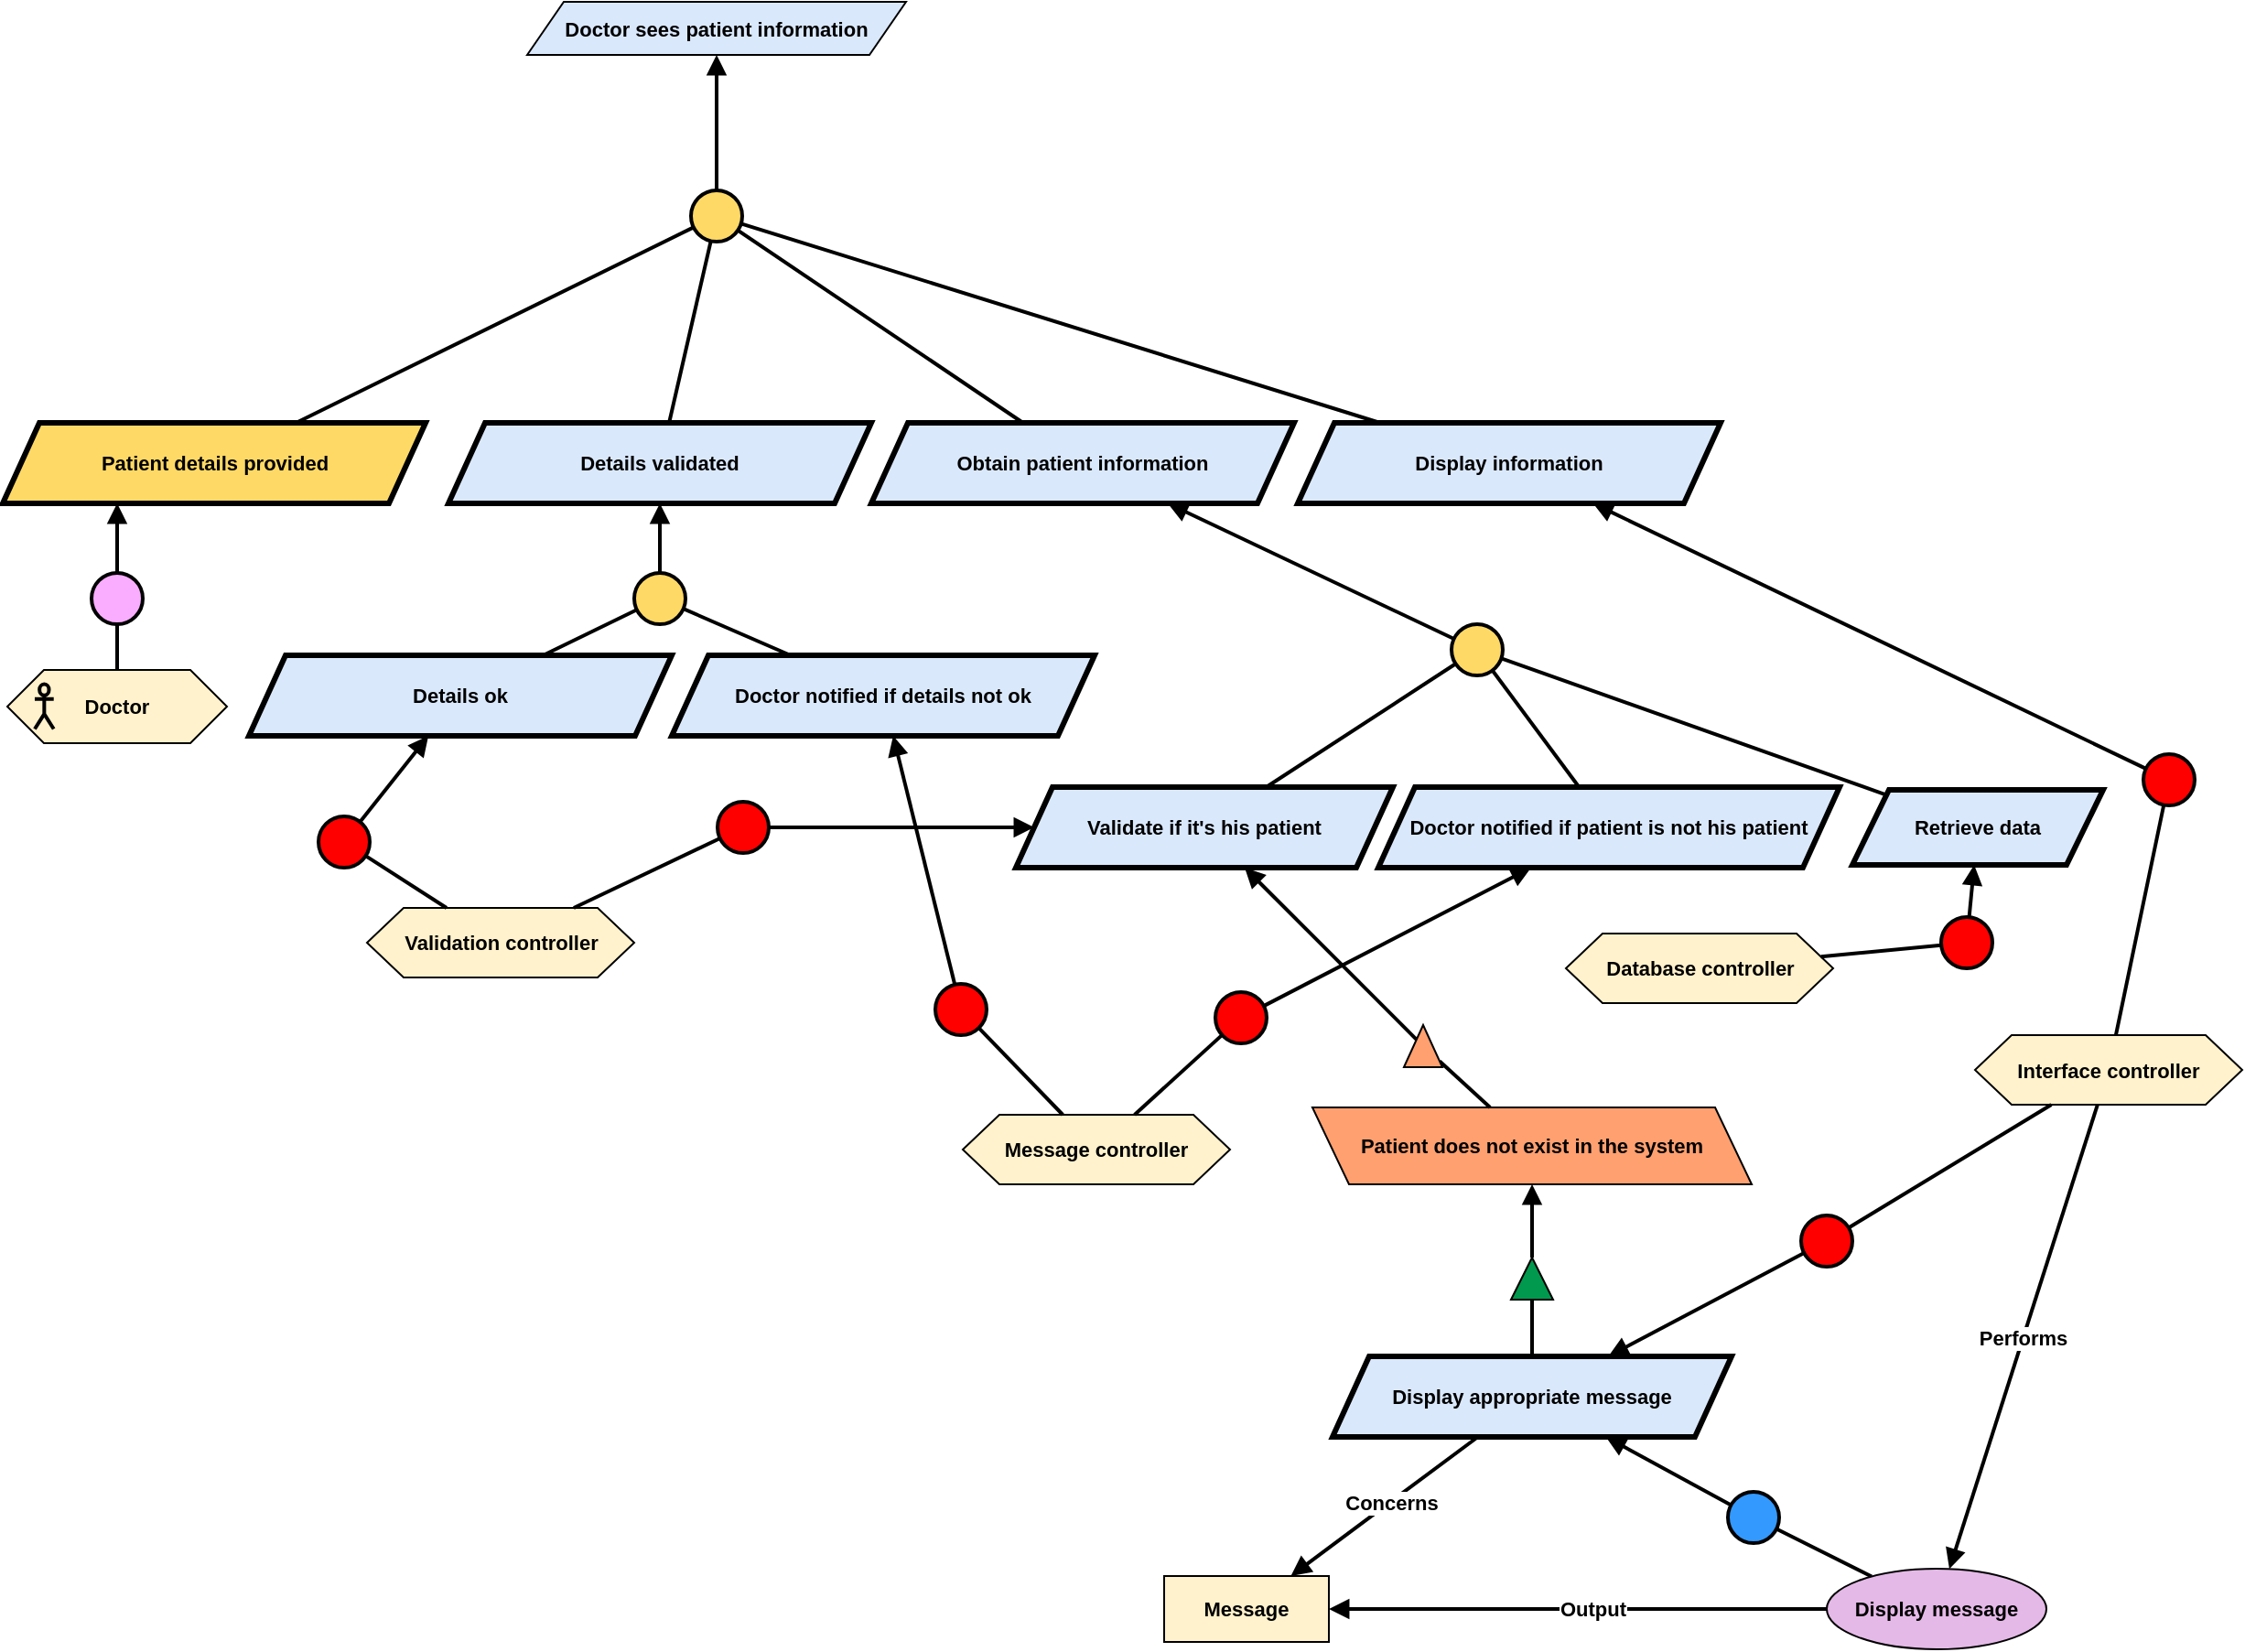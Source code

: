 <mxfile version="24.2.7" type="github">
  <diagram name="Page-1" id="sQ77rlIV0oNkLylMCGIl">
    <mxGraphModel dx="4599" dy="623" grid="0" gridSize="10" guides="1" tooltips="1" connect="1" arrows="1" fold="1" page="0" pageScale="1" pageWidth="827" pageHeight="1169" math="0" shadow="0">
      <root>
        <mxCell id="0" />
        <mxCell id="1" parent="0" />
        <mxCell id="BdWWr_sJzwSr1wSNOOl_-1" value="&lt;b&gt;Doctor sees patient information&lt;/b&gt;" style="shape=parallelogram;perimeter=parallelogramPerimeter;whiteSpace=wrap;html=1;fixedSize=1;fillColor=#dae8fc;strokeColor=#000000;fontFamily=Helvetica;fontSize=11;fontColor=default;labelBackgroundColor=none;" parent="1" vertex="1">
          <mxGeometry x="-2200" y="554" width="207" height="29" as="geometry" />
        </mxCell>
        <mxCell id="hpAG6TOJIAuAHVNSx_Au-1" value="" style="ellipse;whiteSpace=wrap;html=1;aspect=fixed;fillColor=#FFD966;strokeWidth=2;" parent="1" vertex="1">
          <mxGeometry x="-2110.5" y="657" width="28" height="28" as="geometry" />
        </mxCell>
        <mxCell id="hpAG6TOJIAuAHVNSx_Au-2" value="" style="endArrow=block;html=1;rounded=0;endFill=1;strokeWidth=2;" parent="1" source="hpAG6TOJIAuAHVNSx_Au-1" target="BdWWr_sJzwSr1wSNOOl_-1" edge="1">
          <mxGeometry width="50" height="50" relative="1" as="geometry">
            <mxPoint x="-2020.815" y="743.972" as="sourcePoint" />
            <mxPoint x="-2208.998" y="631" as="targetPoint" />
          </mxGeometry>
        </mxCell>
        <mxCell id="hpAG6TOJIAuAHVNSx_Au-3" value="" style="endArrow=none;html=1;rounded=0;strokeWidth=2;" parent="1" source="hpAG6TOJIAuAHVNSx_Au-4" target="hpAG6TOJIAuAHVNSx_Au-1" edge="1">
          <mxGeometry width="50" height="50" relative="1" as="geometry">
            <mxPoint x="-2096" y="753" as="sourcePoint" />
            <mxPoint x="-1996.81" y="742" as="targetPoint" />
          </mxGeometry>
        </mxCell>
        <mxCell id="hpAG6TOJIAuAHVNSx_Au-4" value="&lt;b&gt;Patient details provided&lt;/b&gt;" style="shape=parallelogram;perimeter=parallelogramPerimeter;whiteSpace=wrap;html=1;fixedSize=1;fillColor=#FFD966;strokeColor=#000000;strokeWidth=3;fontFamily=Helvetica;fontSize=11;fontColor=default;labelBackgroundColor=none;" parent="1" vertex="1">
          <mxGeometry x="-2486.5" y="784" width="231" height="44" as="geometry" />
        </mxCell>
        <mxCell id="hpAG6TOJIAuAHVNSx_Au-17" value="&lt;b&gt;Details validated&lt;/b&gt;" style="shape=parallelogram;perimeter=parallelogramPerimeter;whiteSpace=wrap;html=1;fixedSize=1;fillColor=#dae8fc;strokeColor=#000000;strokeWidth=3;fontFamily=Helvetica;fontSize=11;fontColor=default;labelBackgroundColor=none;" parent="1" vertex="1">
          <mxGeometry x="-2243" y="784" width="231" height="44" as="geometry" />
        </mxCell>
        <mxCell id="hpAG6TOJIAuAHVNSx_Au-18" value="" style="ellipse;whiteSpace=wrap;html=1;aspect=fixed;fillColor=#FAADFF;strokeWidth=2;fontFamily=Helvetica;fontSize=11;fontColor=default;labelBackgroundColor=default;" parent="1" vertex="1">
          <mxGeometry x="-2438" y="866" width="28" height="28" as="geometry" />
        </mxCell>
        <mxCell id="hpAG6TOJIAuAHVNSx_Au-19" value="" style="endArrow=block;html=1;rounded=0;endFill=1;strokeWidth=2;strokeColor=default;align=center;verticalAlign=middle;fontFamily=Helvetica;fontSize=11;fontColor=default;labelBackgroundColor=default;" parent="1" source="hpAG6TOJIAuAHVNSx_Au-18" edge="1">
          <mxGeometry width="50" height="50" relative="1" as="geometry">
            <mxPoint x="-2531.255" y="949.972" as="sourcePoint" />
            <mxPoint x="-2424" y="828" as="targetPoint" />
          </mxGeometry>
        </mxCell>
        <mxCell id="hpAG6TOJIAuAHVNSx_Au-20" value="" style="endArrow=none;html=1;rounded=0;strokeWidth=2;strokeColor=default;align=center;verticalAlign=middle;fontFamily=Helvetica;fontSize=11;fontColor=default;labelBackgroundColor=default;" parent="1" source="hpAG6TOJIAuAHVNSx_Au-22" target="hpAG6TOJIAuAHVNSx_Au-18" edge="1">
          <mxGeometry width="50" height="50" relative="1" as="geometry">
            <mxPoint x="-2374.606" y="990.5" as="sourcePoint" />
            <mxPoint x="-2489.25" y="946" as="targetPoint" />
            <Array as="points" />
          </mxGeometry>
        </mxCell>
        <mxCell id="hpAG6TOJIAuAHVNSx_Au-21" value="" style="group" parent="1" vertex="1" connectable="0">
          <mxGeometry x="-2484" y="919" width="120" height="40" as="geometry" />
        </mxCell>
        <mxCell id="hpAG6TOJIAuAHVNSx_Au-22" value="&lt;div&gt;&lt;b&gt;Doctor&lt;/b&gt;&lt;/div&gt;" style="shape=hexagon;perimeter=hexagonPerimeter2;whiteSpace=wrap;html=1;fixedSize=1;fillColor=#FFF2CC;fontFamily=Helvetica;fontSize=11;fontColor=default;labelBackgroundColor=none;" parent="hpAG6TOJIAuAHVNSx_Au-21" vertex="1">
          <mxGeometry width="120" height="40" as="geometry" />
        </mxCell>
        <mxCell id="hpAG6TOJIAuAHVNSx_Au-23" value="" style="shape=umlActor;verticalLabelPosition=bottom;verticalAlign=top;html=1;outlineConnect=0;fillColor=none;strokeWidth=2;fontFamily=Helvetica;fontSize=11;fontColor=default;labelBackgroundColor=default;" parent="hpAG6TOJIAuAHVNSx_Au-21" vertex="1">
          <mxGeometry x="14.983" y="7.75" width="10.373" height="24.5" as="geometry" />
        </mxCell>
        <mxCell id="hpAG6TOJIAuAHVNSx_Au-24" value="&lt;div&gt;&lt;b&gt;Validation controller&lt;/b&gt;&lt;/div&gt;" style="shape=hexagon;perimeter=hexagonPerimeter2;whiteSpace=wrap;html=1;fixedSize=1;fillColor=#FFF2CC;fontFamily=Helvetica;fontSize=11;fontColor=default;labelBackgroundColor=none;" parent="1" vertex="1">
          <mxGeometry x="-2287.5" y="1049" width="146" height="38" as="geometry" />
        </mxCell>
        <mxCell id="hpAG6TOJIAuAHVNSx_Au-25" value="" style="ellipse;whiteSpace=wrap;html=1;aspect=fixed;fillColor=#FF0000;strokeWidth=2;" parent="1" vertex="1">
          <mxGeometry x="-2314" y="999" width="28" height="28" as="geometry" />
        </mxCell>
        <mxCell id="hpAG6TOJIAuAHVNSx_Au-26" value="" style="endArrow=block;html=1;rounded=0;endFill=1;strokeWidth=2;" parent="1" source="hpAG6TOJIAuAHVNSx_Au-25" target="hpAG6TOJIAuAHVNSx_Au-41" edge="1">
          <mxGeometry width="50" height="50" relative="1" as="geometry">
            <mxPoint x="-2393.505" y="1387.972" as="sourcePoint" />
            <mxPoint x="-2345" y="1282" as="targetPoint" />
          </mxGeometry>
        </mxCell>
        <mxCell id="hpAG6TOJIAuAHVNSx_Au-27" value="" style="endArrow=none;html=1;rounded=0;strokeWidth=2;" parent="1" source="hpAG6TOJIAuAHVNSx_Au-24" target="hpAG6TOJIAuAHVNSx_Au-25" edge="1">
          <mxGeometry width="50" height="50" relative="1" as="geometry">
            <mxPoint x="-2394.5" y="1450" as="sourcePoint" />
            <mxPoint x="-2369.5" y="1386" as="targetPoint" />
          </mxGeometry>
        </mxCell>
        <mxCell id="hpAG6TOJIAuAHVNSx_Au-29" value="&lt;b&gt;Validate if it&#39;s his patient&lt;/b&gt;" style="shape=parallelogram;perimeter=parallelogramPerimeter;whiteSpace=wrap;html=1;fixedSize=1;fillColor=#dae8fc;strokeColor=#000000;strokeWidth=3;fontFamily=Helvetica;fontSize=11;fontColor=default;labelBackgroundColor=none;" parent="1" vertex="1">
          <mxGeometry x="-1933" y="983" width="206" height="44" as="geometry" />
        </mxCell>
        <mxCell id="hpAG6TOJIAuAHVNSx_Au-35" value="&lt;b&gt;Obtain patient information&lt;/b&gt;" style="shape=parallelogram;perimeter=parallelogramPerimeter;whiteSpace=wrap;html=1;fixedSize=1;fillColor=#dae8fc;strokeColor=#000000;strokeWidth=3;fontFamily=Helvetica;fontSize=11;fontColor=default;labelBackgroundColor=none;" parent="1" vertex="1">
          <mxGeometry x="-2012" y="784" width="231" height="44" as="geometry" />
        </mxCell>
        <mxCell id="hpAG6TOJIAuAHVNSx_Au-36" value="" style="endArrow=none;html=1;rounded=0;strokeWidth=2;" parent="1" source="hpAG6TOJIAuAHVNSx_Au-35" target="hpAG6TOJIAuAHVNSx_Au-1" edge="1">
          <mxGeometry width="50" height="50" relative="1" as="geometry">
            <mxPoint x="-2087" y="794" as="sourcePoint" />
            <mxPoint x="-2087" y="695" as="targetPoint" />
          </mxGeometry>
        </mxCell>
        <mxCell id="hpAG6TOJIAuAHVNSx_Au-37" value="&lt;div&gt;&lt;b&gt;Database controller&lt;/b&gt;&lt;/div&gt;" style="shape=hexagon;perimeter=hexagonPerimeter2;whiteSpace=wrap;html=1;fixedSize=1;fillColor=#FFF2CC;fontFamily=Helvetica;fontSize=11;fontColor=default;labelBackgroundColor=none;" parent="1" vertex="1">
          <mxGeometry x="-1632.5" y="1063" width="146" height="38" as="geometry" />
        </mxCell>
        <mxCell id="hpAG6TOJIAuAHVNSx_Au-38" value="" style="ellipse;whiteSpace=wrap;html=1;aspect=fixed;fillColor=#FF0000;strokeWidth=2;" parent="1" vertex="1">
          <mxGeometry x="-1427.5" y="1054" width="28" height="28" as="geometry" />
        </mxCell>
        <mxCell id="hpAG6TOJIAuAHVNSx_Au-39" value="" style="endArrow=block;html=1;rounded=0;endFill=1;strokeWidth=2;" parent="1" source="hpAG6TOJIAuAHVNSx_Au-38" target="uQk_IssVPP1c1vRLiwdq-4" edge="1">
          <mxGeometry width="50" height="50" relative="1" as="geometry">
            <mxPoint x="-691.005" y="1345.972" as="sourcePoint" />
            <mxPoint x="-1036.49" y="1249" as="targetPoint" />
          </mxGeometry>
        </mxCell>
        <mxCell id="hpAG6TOJIAuAHVNSx_Au-40" value="" style="endArrow=none;html=1;rounded=0;strokeWidth=2;" parent="1" source="hpAG6TOJIAuAHVNSx_Au-37" target="hpAG6TOJIAuAHVNSx_Au-38" edge="1">
          <mxGeometry width="50" height="50" relative="1" as="geometry">
            <mxPoint x="-692" y="1408" as="sourcePoint" />
            <mxPoint x="-667" y="1344" as="targetPoint" />
          </mxGeometry>
        </mxCell>
        <mxCell id="hpAG6TOJIAuAHVNSx_Au-41" value="&lt;b&gt;Details ok&lt;/b&gt;" style="shape=parallelogram;perimeter=parallelogramPerimeter;whiteSpace=wrap;html=1;fixedSize=1;fillColor=#dae8fc;strokeColor=#000000;strokeWidth=3;fontFamily=Helvetica;fontSize=11;fontColor=default;labelBackgroundColor=none;" parent="1" vertex="1">
          <mxGeometry x="-2352" y="911" width="231" height="44" as="geometry" />
        </mxCell>
        <mxCell id="hpAG6TOJIAuAHVNSx_Au-42" value="&lt;b&gt;Doctor notified if details not ok&lt;/b&gt;" style="shape=parallelogram;perimeter=parallelogramPerimeter;whiteSpace=wrap;html=1;fixedSize=1;fillColor=#dae8fc;strokeColor=#000000;strokeWidth=3;fontFamily=Helvetica;fontSize=11;fontColor=default;labelBackgroundColor=none;" parent="1" vertex="1">
          <mxGeometry x="-2121" y="911" width="231" height="44" as="geometry" />
        </mxCell>
        <mxCell id="hpAG6TOJIAuAHVNSx_Au-43" value="" style="ellipse;whiteSpace=wrap;html=1;aspect=fixed;fillColor=#FFD966;strokeWidth=2;" parent="1" vertex="1">
          <mxGeometry x="-2141.5" y="866" width="28" height="28" as="geometry" />
        </mxCell>
        <mxCell id="hpAG6TOJIAuAHVNSx_Au-44" value="" style="endArrow=block;html=1;rounded=0;endFill=1;strokeWidth=2;" parent="1" source="hpAG6TOJIAuAHVNSx_Au-43" target="hpAG6TOJIAuAHVNSx_Au-17" edge="1">
          <mxGeometry width="50" height="50" relative="1" as="geometry">
            <mxPoint x="-2130.005" y="1133.972" as="sourcePoint" />
            <mxPoint x="-2134" y="1089" as="targetPoint" />
          </mxGeometry>
        </mxCell>
        <mxCell id="hpAG6TOJIAuAHVNSx_Au-45" value="" style="endArrow=none;html=1;rounded=0;strokeWidth=2;" parent="1" source="hpAG6TOJIAuAHVNSx_Au-41" target="hpAG6TOJIAuAHVNSx_Au-43" edge="1">
          <mxGeometry width="50" height="50" relative="1" as="geometry">
            <mxPoint x="-2143" y="1121" as="sourcePoint" />
            <mxPoint x="-2118" y="1057" as="targetPoint" />
          </mxGeometry>
        </mxCell>
        <mxCell id="hpAG6TOJIAuAHVNSx_Au-46" value="" style="endArrow=none;html=1;rounded=0;strokeWidth=2;" parent="1" source="hpAG6TOJIAuAHVNSx_Au-42" target="hpAG6TOJIAuAHVNSx_Au-43" edge="1">
          <mxGeometry width="50" height="50" relative="1" as="geometry">
            <mxPoint x="-2235" y="1122" as="sourcePoint" />
            <mxPoint x="-2135" y="1064" as="targetPoint" />
          </mxGeometry>
        </mxCell>
        <mxCell id="hpAG6TOJIAuAHVNSx_Au-47" value="&lt;div&gt;&lt;b&gt;Message controller&lt;/b&gt;&lt;/div&gt;" style="shape=hexagon;perimeter=hexagonPerimeter2;whiteSpace=wrap;html=1;fixedSize=1;fillColor=#FFF2CC;fontFamily=Helvetica;fontSize=11;fontColor=default;labelBackgroundColor=none;" parent="1" vertex="1">
          <mxGeometry x="-1962" y="1162" width="146" height="38" as="geometry" />
        </mxCell>
        <mxCell id="hpAG6TOJIAuAHVNSx_Au-48" value="" style="ellipse;whiteSpace=wrap;html=1;aspect=fixed;fillColor=#FF0000;strokeWidth=2;" parent="1" vertex="1">
          <mxGeometry x="-1977" y="1090.5" width="28" height="28" as="geometry" />
        </mxCell>
        <mxCell id="hpAG6TOJIAuAHVNSx_Au-49" value="" style="endArrow=block;html=1;rounded=0;endFill=1;strokeWidth=2;" parent="1" source="hpAG6TOJIAuAHVNSx_Au-48" target="hpAG6TOJIAuAHVNSx_Au-42" edge="1">
          <mxGeometry width="50" height="50" relative="1" as="geometry">
            <mxPoint x="-1964.005" y="1248.972" as="sourcePoint" />
            <mxPoint x="-1968" y="1204" as="targetPoint" />
          </mxGeometry>
        </mxCell>
        <mxCell id="hpAG6TOJIAuAHVNSx_Au-50" value="" style="endArrow=none;html=1;rounded=0;strokeWidth=2;" parent="1" source="hpAG6TOJIAuAHVNSx_Au-47" target="hpAG6TOJIAuAHVNSx_Au-48" edge="1">
          <mxGeometry width="50" height="50" relative="1" as="geometry">
            <mxPoint x="-1965" y="1311" as="sourcePoint" />
            <mxPoint x="-1940" y="1247" as="targetPoint" />
          </mxGeometry>
        </mxCell>
        <mxCell id="hpAG6TOJIAuAHVNSx_Au-51" value="&lt;b&gt;Doctor notified if patient is not his patient&lt;/b&gt;" style="shape=parallelogram;perimeter=parallelogramPerimeter;whiteSpace=wrap;html=1;fixedSize=1;fillColor=#dae8fc;strokeColor=#000000;strokeWidth=3;fontFamily=Helvetica;fontSize=11;fontColor=default;labelBackgroundColor=none;" parent="1" vertex="1">
          <mxGeometry x="-1735" y="983" width="252" height="44" as="geometry" />
        </mxCell>
        <mxCell id="hpAG6TOJIAuAHVNSx_Au-54" value="" style="ellipse;whiteSpace=wrap;html=1;aspect=fixed;fillColor=#FF0000;strokeWidth=2;" parent="1" vertex="1">
          <mxGeometry x="-1824" y="1095" width="28" height="28" as="geometry" />
        </mxCell>
        <mxCell id="hpAG6TOJIAuAHVNSx_Au-55" value="" style="endArrow=block;html=1;rounded=0;endFill=1;strokeWidth=2;" parent="1" source="hpAG6TOJIAuAHVNSx_Au-54" target="hpAG6TOJIAuAHVNSx_Au-51" edge="1">
          <mxGeometry width="50" height="50" relative="1" as="geometry">
            <mxPoint x="-1565.505" y="1436.972" as="sourcePoint" />
            <mxPoint x="-1570.5" y="1387" as="targetPoint" />
          </mxGeometry>
        </mxCell>
        <mxCell id="hpAG6TOJIAuAHVNSx_Au-56" value="" style="endArrow=none;html=1;rounded=0;strokeWidth=2;" parent="1" source="hpAG6TOJIAuAHVNSx_Au-47" target="hpAG6TOJIAuAHVNSx_Au-54" edge="1">
          <mxGeometry width="50" height="50" relative="1" as="geometry">
            <mxPoint x="-1686" y="1206" as="sourcePoint" />
            <mxPoint x="-1541.5" y="1435" as="targetPoint" />
          </mxGeometry>
        </mxCell>
        <mxCell id="hpAG6TOJIAuAHVNSx_Au-57" value="&lt;b&gt;Display information&lt;/b&gt;" style="shape=parallelogram;perimeter=parallelogramPerimeter;whiteSpace=wrap;html=1;fixedSize=1;fillColor=#dae8fc;strokeColor=#000000;strokeWidth=3;fontFamily=Helvetica;fontSize=11;fontColor=default;labelBackgroundColor=none;" parent="1" vertex="1">
          <mxGeometry x="-1779" y="784" width="231" height="44" as="geometry" />
        </mxCell>
        <mxCell id="hpAG6TOJIAuAHVNSx_Au-58" value="&lt;b&gt;Interface controller&lt;/b&gt;" style="shape=hexagon;perimeter=hexagonPerimeter2;whiteSpace=wrap;html=1;fixedSize=1;fillColor=#FFF2CC;fontFamily=Helvetica;fontSize=11;fontColor=default;labelBackgroundColor=none;" parent="1" vertex="1">
          <mxGeometry x="-1409" y="1118.5" width="146" height="38" as="geometry" />
        </mxCell>
        <mxCell id="hpAG6TOJIAuAHVNSx_Au-59" value="" style="ellipse;whiteSpace=wrap;html=1;aspect=fixed;fillColor=#FF0000;strokeWidth=2;" parent="1" vertex="1">
          <mxGeometry x="-1317" y="965" width="28" height="28" as="geometry" />
        </mxCell>
        <mxCell id="hpAG6TOJIAuAHVNSx_Au-60" value="" style="endArrow=block;html=1;rounded=0;endFill=1;strokeWidth=2;" parent="1" source="hpAG6TOJIAuAHVNSx_Au-59" target="hpAG6TOJIAuAHVNSx_Au-57" edge="1">
          <mxGeometry width="50" height="50" relative="1" as="geometry">
            <mxPoint x="-727.105" y="950.972" as="sourcePoint" />
            <mxPoint x="-751.1" y="851" as="targetPoint" />
          </mxGeometry>
        </mxCell>
        <mxCell id="hpAG6TOJIAuAHVNSx_Au-61" value="" style="endArrow=none;html=1;rounded=0;strokeWidth=2;" parent="1" source="hpAG6TOJIAuAHVNSx_Au-58" target="hpAG6TOJIAuAHVNSx_Au-59" edge="1">
          <mxGeometry width="50" height="50" relative="1" as="geometry">
            <mxPoint x="-802.1" y="1017" as="sourcePoint" />
            <mxPoint x="-777.1" y="953" as="targetPoint" />
          </mxGeometry>
        </mxCell>
        <mxCell id="hpAG6TOJIAuAHVNSx_Au-62" value="" style="endArrow=none;html=1;rounded=0;strokeWidth=2;" parent="1" source="hpAG6TOJIAuAHVNSx_Au-57" target="hpAG6TOJIAuAHVNSx_Au-1" edge="1">
          <mxGeometry width="50" height="50" relative="1" as="geometry">
            <mxPoint x="-1497" y="744" as="sourcePoint" />
            <mxPoint x="-1993" y="636" as="targetPoint" />
          </mxGeometry>
        </mxCell>
        <mxCell id="B7BkbEz7S9te9hTbkUyi-1" value="Patient does not exist in the system" style="shape=parallelogram;perimeter=parallelogramPerimeter;whiteSpace=wrap;html=1;fixedSize=1;fillColor=#FFA070;fontStyle=1;fontFamily=Helvetica;fontSize=11;fontColor=default;labelBackgroundColor=none;flipH=1;flipV=0;" parent="1" vertex="1">
          <mxGeometry x="-1771" y="1158" width="240" height="42" as="geometry" />
        </mxCell>
        <mxCell id="B7BkbEz7S9te9hTbkUyi-5" value="" style="endArrow=block;html=1;rounded=0;endFill=1;strokeWidth=2;" parent="1" source="B7BkbEz7S9te9hTbkUyi-7" target="hpAG6TOJIAuAHVNSx_Au-29" edge="1">
          <mxGeometry width="50" height="50" relative="1" as="geometry">
            <mxPoint x="-673" y="842" as="sourcePoint" />
            <mxPoint x="-965.706" y="828" as="targetPoint" />
          </mxGeometry>
        </mxCell>
        <mxCell id="B7BkbEz7S9te9hTbkUyi-6" value="" style="endArrow=none;html=1;rounded=0;strokeWidth=2;" parent="1" source="B7BkbEz7S9te9hTbkUyi-1" target="B7BkbEz7S9te9hTbkUyi-7" edge="1">
          <mxGeometry width="50" height="50" relative="1" as="geometry">
            <mxPoint x="-900" y="1412" as="sourcePoint" />
            <mxPoint x="-717.756" y="1235.998" as="targetPoint" />
          </mxGeometry>
        </mxCell>
        <mxCell id="B7BkbEz7S9te9hTbkUyi-7" value="" style="triangle;whiteSpace=wrap;html=1;rotation=-90;fillColor=#FFA070;strokeColor=default;" parent="1" vertex="1">
          <mxGeometry x="-1722" y="1114" width="23" height="21" as="geometry" />
        </mxCell>
        <mxCell id="B7BkbEz7S9te9hTbkUyi-10" value="" style="endArrow=block;html=1;rounded=0;endFill=1;strokeWidth=2;" parent="1" source="B7BkbEz7S9te9hTbkUyi-12" target="B7BkbEz7S9te9hTbkUyi-1" edge="1">
          <mxGeometry width="50" height="50" relative="1" as="geometry">
            <mxPoint x="-869" y="1529" as="sourcePoint" />
            <mxPoint x="-878" y="1497" as="targetPoint" />
          </mxGeometry>
        </mxCell>
        <mxCell id="B7BkbEz7S9te9hTbkUyi-11" value="" style="endArrow=none;html=1;rounded=0;strokeWidth=2;" parent="1" source="B7BkbEz7S9te9hTbkUyi-17" target="B7BkbEz7S9te9hTbkUyi-12" edge="1">
          <mxGeometry width="50" height="50" relative="1" as="geometry">
            <mxPoint x="-1504.5" y="1340" as="sourcePoint" />
            <mxPoint x="-1457.256" y="1318.998" as="targetPoint" />
            <Array as="points" />
          </mxGeometry>
        </mxCell>
        <mxCell id="B7BkbEz7S9te9hTbkUyi-12" value="" style="triangle;whiteSpace=wrap;html=1;rotation=-90;fillColor=#00994D;" parent="1" vertex="1">
          <mxGeometry x="-1662.5" y="1240" width="23" height="23" as="geometry" />
        </mxCell>
        <mxCell id="B7BkbEz7S9te9hTbkUyi-13" value="&lt;b&gt;Message&lt;/b&gt;" style="rounded=0;whiteSpace=wrap;html=1;fillColor=#FFF2CC;fontFamily=Helvetica;fontSize=11;fontColor=default;labelBackgroundColor=none;" parent="1" vertex="1">
          <mxGeometry x="-1852" y="1414" width="90" height="36" as="geometry" />
        </mxCell>
        <mxCell id="B7BkbEz7S9te9hTbkUyi-17" value="&lt;b&gt;Display appropriate message&lt;/b&gt;" style="shape=parallelogram;perimeter=parallelogramPerimeter;whiteSpace=wrap;html=1;fixedSize=1;fillColor=#dae8fc;strokeColor=#000000;strokeWidth=3;fontFamily=Helvetica;fontSize=11;fontColor=default;labelBackgroundColor=none;" parent="1" vertex="1">
          <mxGeometry x="-1760" y="1294" width="218" height="44" as="geometry" />
        </mxCell>
        <mxCell id="B7BkbEz7S9te9hTbkUyi-21" value="" style="ellipse;whiteSpace=wrap;html=1;aspect=fixed;fillColor=#3399FF;strokeWidth=2;" parent="1" vertex="1">
          <mxGeometry x="-1544" y="1368" width="28" height="28" as="geometry" />
        </mxCell>
        <mxCell id="B7BkbEz7S9te9hTbkUyi-22" value="" style="endArrow=block;html=1;rounded=0;endFill=1;strokeWidth=2;" parent="1" source="B7BkbEz7S9te9hTbkUyi-21" target="B7BkbEz7S9te9hTbkUyi-17" edge="1">
          <mxGeometry width="50" height="50" relative="1" as="geometry">
            <mxPoint x="-1361.505" y="1547.972" as="sourcePoint" />
            <mxPoint x="-1365.5" y="1503" as="targetPoint" />
          </mxGeometry>
        </mxCell>
        <mxCell id="B7BkbEz7S9te9hTbkUyi-23" value="" style="endArrow=none;html=1;rounded=0;strokeWidth=2;" parent="1" source="B7BkbEz7S9te9hTbkUyi-24" target="B7BkbEz7S9te9hTbkUyi-21" edge="1">
          <mxGeometry width="50" height="50" relative="1" as="geometry">
            <mxPoint x="-1362.5" y="1610" as="sourcePoint" />
            <mxPoint x="-1337.5" y="1546" as="targetPoint" />
          </mxGeometry>
        </mxCell>
        <mxCell id="B7BkbEz7S9te9hTbkUyi-24" value="&lt;b&gt;Display message&lt;/b&gt;" style="ellipse;whiteSpace=wrap;html=1;fillColor=#E4B9E7;strokeColor=#000000;fontFamily=Helvetica;fontSize=11;fontColor=default;labelBackgroundColor=none;" parent="1" vertex="1">
          <mxGeometry x="-1490" y="1410" width="120" height="44" as="geometry" />
        </mxCell>
        <mxCell id="B7BkbEz7S9te9hTbkUyi-25" value="" style="endArrow=block;html=1;rounded=0;endFill=1;strokeWidth=2;" parent="1" source="B7BkbEz7S9te9hTbkUyi-24" target="B7BkbEz7S9te9hTbkUyi-13" edge="1">
          <mxGeometry width="50" height="50" relative="1" as="geometry">
            <mxPoint x="-1459.5" y="1581" as="sourcePoint" />
            <mxPoint x="-1468.5" y="1512" as="targetPoint" />
          </mxGeometry>
        </mxCell>
        <mxCell id="B7BkbEz7S9te9hTbkUyi-26" value="&lt;b&gt;Output&lt;/b&gt;" style="edgeLabel;html=1;align=center;verticalAlign=middle;resizable=0;points=[];" parent="B7BkbEz7S9te9hTbkUyi-25" vertex="1" connectable="0">
          <mxGeometry x="-0.054" relative="1" as="geometry">
            <mxPoint as="offset" />
          </mxGeometry>
        </mxCell>
        <mxCell id="B7BkbEz7S9te9hTbkUyi-27" value="" style="ellipse;whiteSpace=wrap;html=1;aspect=fixed;fillColor=#FF0000;strokeWidth=2;" parent="1" vertex="1">
          <mxGeometry x="-1504" y="1217" width="28" height="28" as="geometry" />
        </mxCell>
        <mxCell id="B7BkbEz7S9te9hTbkUyi-28" value="" style="endArrow=block;html=1;rounded=0;endFill=1;strokeWidth=2;" parent="1" source="B7BkbEz7S9te9hTbkUyi-27" target="B7BkbEz7S9te9hTbkUyi-17" edge="1">
          <mxGeometry width="50" height="50" relative="1" as="geometry">
            <mxPoint x="-1358.505" y="1420.972" as="sourcePoint" />
            <mxPoint x="-1362.5" y="1376" as="targetPoint" />
          </mxGeometry>
        </mxCell>
        <mxCell id="B7BkbEz7S9te9hTbkUyi-29" value="" style="endArrow=none;html=1;rounded=0;strokeWidth=2;" parent="1" source="hpAG6TOJIAuAHVNSx_Au-58" target="B7BkbEz7S9te9hTbkUyi-27" edge="1">
          <mxGeometry width="50" height="50" relative="1" as="geometry">
            <mxPoint x="-636" y="1224" as="sourcePoint" />
            <mxPoint x="-611" y="1160" as="targetPoint" />
          </mxGeometry>
        </mxCell>
        <mxCell id="B7BkbEz7S9te9hTbkUyi-30" value="" style="endArrow=block;html=1;rounded=0;endFill=1;strokeWidth=2;" parent="1" source="hpAG6TOJIAuAHVNSx_Au-58" target="B7BkbEz7S9te9hTbkUyi-24" edge="1">
          <mxGeometry width="50" height="50" relative="1" as="geometry">
            <mxPoint x="-810" y="1326" as="sourcePoint" />
            <mxPoint x="-819" y="1257" as="targetPoint" />
          </mxGeometry>
        </mxCell>
        <mxCell id="B7BkbEz7S9te9hTbkUyi-31" value="&lt;b&gt;Performs&lt;/b&gt;" style="edgeLabel;html=1;align=center;verticalAlign=middle;resizable=0;points=[];" parent="B7BkbEz7S9te9hTbkUyi-30" vertex="1" connectable="0">
          <mxGeometry x="0.008" relative="1" as="geometry">
            <mxPoint as="offset" />
          </mxGeometry>
        </mxCell>
        <mxCell id="B7BkbEz7S9te9hTbkUyi-34" value="" style="endArrow=block;html=1;rounded=0;endFill=1;strokeWidth=2;" parent="1" source="B7BkbEz7S9te9hTbkUyi-17" target="B7BkbEz7S9te9hTbkUyi-13" edge="1">
          <mxGeometry width="50" height="50" relative="1" as="geometry">
            <mxPoint x="-1523.5" y="1524" as="sourcePoint" />
            <mxPoint x="-1631.5" y="1492" as="targetPoint" />
          </mxGeometry>
        </mxCell>
        <mxCell id="B7BkbEz7S9te9hTbkUyi-35" value="&lt;b&gt;Concerns&lt;/b&gt;" style="edgeLabel;html=1;align=center;verticalAlign=middle;resizable=0;points=[];" parent="B7BkbEz7S9te9hTbkUyi-34" vertex="1" connectable="0">
          <mxGeometry x="-0.054" relative="1" as="geometry">
            <mxPoint as="offset" />
          </mxGeometry>
        </mxCell>
        <mxCell id="uQk_IssVPP1c1vRLiwdq-1" value="" style="endArrow=none;html=1;rounded=0;strokeWidth=2;" edge="1" parent="1" source="hpAG6TOJIAuAHVNSx_Au-17" target="hpAG6TOJIAuAHVNSx_Au-1">
          <mxGeometry width="50" height="50" relative="1" as="geometry">
            <mxPoint x="-1950" y="839" as="sourcePoint" />
            <mxPoint x="-2170" y="732" as="targetPoint" />
          </mxGeometry>
        </mxCell>
        <mxCell id="uQk_IssVPP1c1vRLiwdq-4" value="&lt;b&gt;Retrieve data&lt;/b&gt;" style="shape=parallelogram;perimeter=parallelogramPerimeter;whiteSpace=wrap;html=1;fixedSize=1;fillColor=#dae8fc;strokeColor=#000000;strokeWidth=3;fontFamily=Helvetica;fontSize=11;fontColor=default;labelBackgroundColor=none;" vertex="1" parent="1">
          <mxGeometry x="-1476" y="984.5" width="137" height="41" as="geometry" />
        </mxCell>
        <mxCell id="uQk_IssVPP1c1vRLiwdq-5" value="" style="ellipse;whiteSpace=wrap;html=1;aspect=fixed;fillColor=#FFD966;strokeWidth=2;" vertex="1" parent="1">
          <mxGeometry x="-1695" y="894" width="28" height="28" as="geometry" />
        </mxCell>
        <mxCell id="uQk_IssVPP1c1vRLiwdq-6" value="" style="endArrow=block;html=1;rounded=0;endFill=1;strokeWidth=2;" edge="1" source="uQk_IssVPP1c1vRLiwdq-5" parent="1" target="hpAG6TOJIAuAHVNSx_Au-35">
          <mxGeometry width="50" height="50" relative="1" as="geometry">
            <mxPoint x="-1414.005" y="1117.972" as="sourcePoint" />
            <mxPoint x="-1418" y="1073" as="targetPoint" />
          </mxGeometry>
        </mxCell>
        <mxCell id="uQk_IssVPP1c1vRLiwdq-7" value="" style="endArrow=none;html=1;rounded=0;strokeWidth=2;" edge="1" target="uQk_IssVPP1c1vRLiwdq-5" parent="1" source="uQk_IssVPP1c1vRLiwdq-4">
          <mxGeometry width="50" height="50" relative="1" as="geometry">
            <mxPoint x="-1598" y="1183" as="sourcePoint" />
            <mxPoint x="-1573" y="1119" as="targetPoint" />
          </mxGeometry>
        </mxCell>
        <mxCell id="uQk_IssVPP1c1vRLiwdq-10" value="" style="endArrow=none;html=1;rounded=0;strokeWidth=2;" edge="1" parent="1" source="hpAG6TOJIAuAHVNSx_Au-29" target="uQk_IssVPP1c1vRLiwdq-5">
          <mxGeometry width="50" height="50" relative="1" as="geometry">
            <mxPoint x="-1594" y="1095" as="sourcePoint" />
            <mxPoint x="-1627" y="972" as="targetPoint" />
          </mxGeometry>
        </mxCell>
        <mxCell id="uQk_IssVPP1c1vRLiwdq-15" value="" style="ellipse;whiteSpace=wrap;html=1;aspect=fixed;fillColor=#FF0000;strokeWidth=2;" vertex="1" parent="1">
          <mxGeometry x="-2096" y="991" width="28" height="28" as="geometry" />
        </mxCell>
        <mxCell id="uQk_IssVPP1c1vRLiwdq-17" value="" style="endArrow=none;html=1;rounded=0;strokeWidth=2;" edge="1" parent="1" source="hpAG6TOJIAuAHVNSx_Au-24" target="uQk_IssVPP1c1vRLiwdq-15">
          <mxGeometry width="50" height="50" relative="1" as="geometry">
            <mxPoint x="-1965" y="1340" as="sourcePoint" />
            <mxPoint x="-2183" y="1108" as="targetPoint" />
          </mxGeometry>
        </mxCell>
        <mxCell id="uQk_IssVPP1c1vRLiwdq-19" value="" style="endArrow=block;html=1;rounded=0;endFill=1;strokeWidth=2;" edge="1" source="uQk_IssVPP1c1vRLiwdq-15" parent="1" target="hpAG6TOJIAuAHVNSx_Au-29">
          <mxGeometry width="50" height="50" relative="1" as="geometry">
            <mxPoint x="-1795.528" y="1165.01" as="sourcePoint" />
            <mxPoint x="-1797" y="1126" as="targetPoint" />
          </mxGeometry>
        </mxCell>
        <mxCell id="uQk_IssVPP1c1vRLiwdq-23" value="" style="endArrow=none;html=1;rounded=0;strokeWidth=2;" edge="1" parent="1" source="hpAG6TOJIAuAHVNSx_Au-51" target="uQk_IssVPP1c1vRLiwdq-5">
          <mxGeometry width="50" height="50" relative="1" as="geometry">
            <mxPoint x="-1657" y="1043" as="sourcePoint" />
            <mxPoint x="-1562" y="967" as="targetPoint" />
          </mxGeometry>
        </mxCell>
      </root>
    </mxGraphModel>
  </diagram>
</mxfile>
